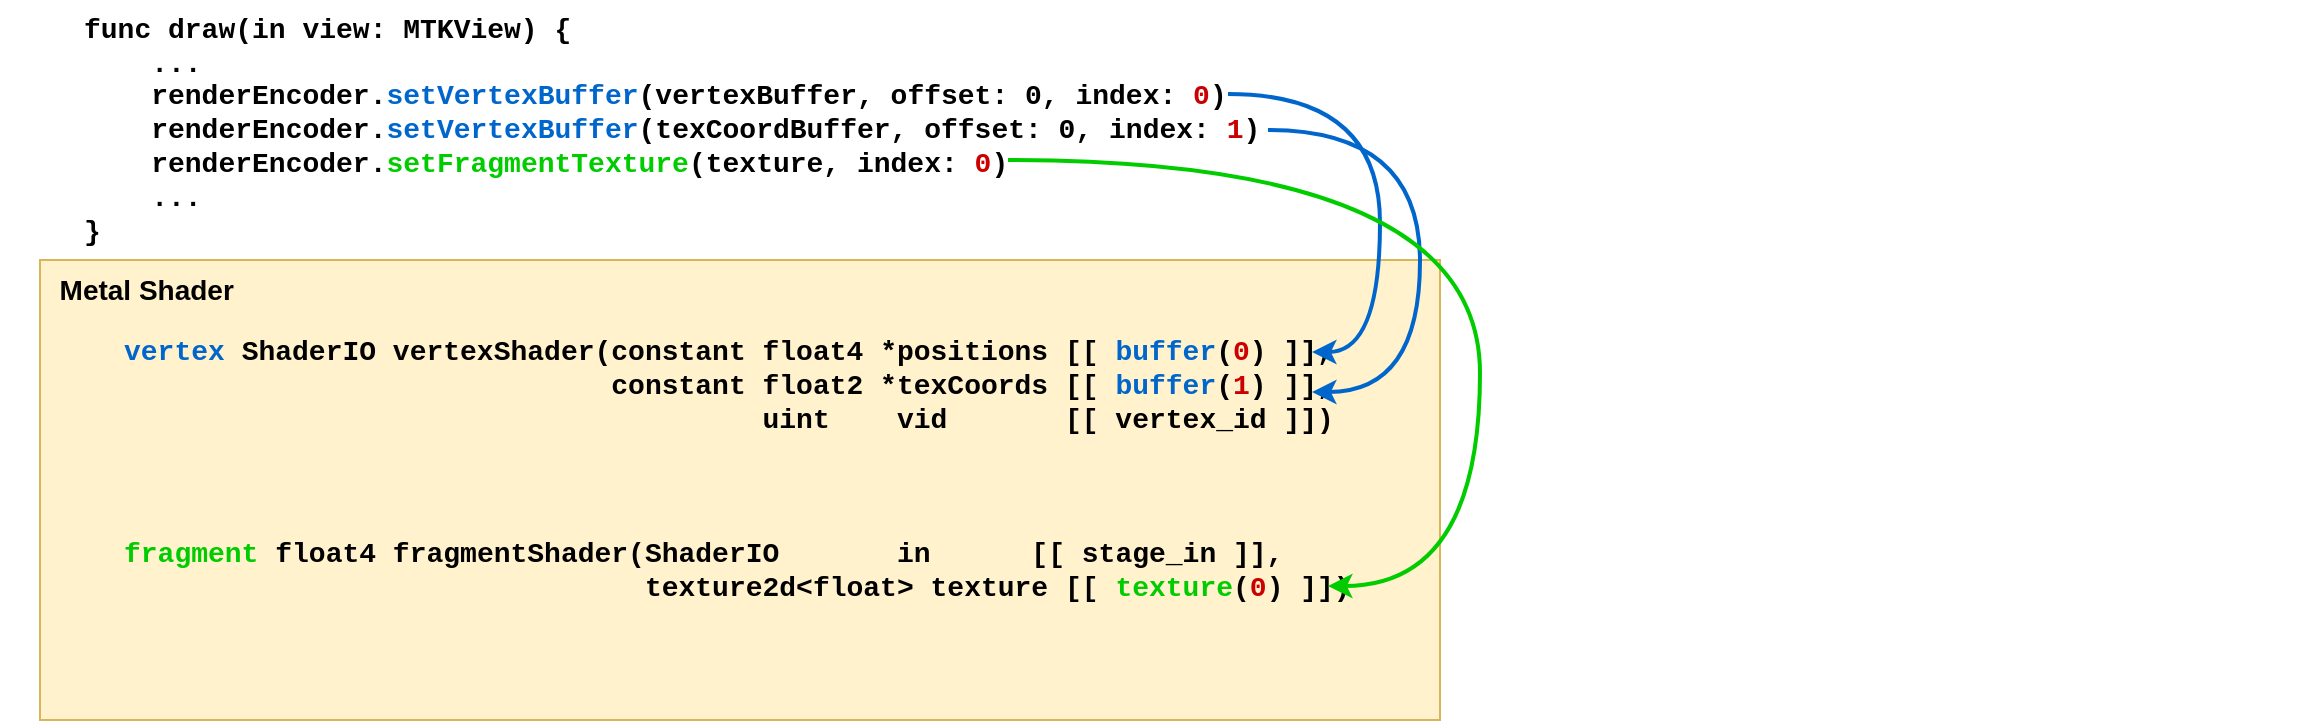 <mxfile version="21.1.2" type="device">
  <diagram name="ページ1" id="HnClHyY8cUkIvw8qRZSE">
    <mxGraphModel dx="1434" dy="791" grid="1" gridSize="10" guides="1" tooltips="1" connect="1" arrows="1" fold="1" page="1" pageScale="1" pageWidth="1169" pageHeight="827" math="0" shadow="0">
      <root>
        <mxCell id="0" />
        <mxCell id="1" parent="0" />
        <mxCell id="-aeHt35YVdPcneIBjBqU-1" value="&amp;nbsp; Metal Shader&lt;br style=&quot;font-size: 14px;&quot;&gt;" style="rounded=0;whiteSpace=wrap;html=1;align=left;verticalAlign=top;fontStyle=1;fontSize=14;fillColor=#fff2cc;strokeColor=#d6b656;" vertex="1" parent="1">
          <mxGeometry x="20" y="130" width="700" height="230" as="geometry" />
        </mxCell>
        <mxCell id="-aeHt35YVdPcneIBjBqU-2" value="&lt;div style=&quot;font-size: 14px;&quot;&gt;&lt;span style=&quot;font-size: 14px;&quot;&gt;&lt;font color=&quot;#0066cc&quot;&gt;vertex &lt;/font&gt;ShaderIO vertexShader(constant float4 *positions [[ &lt;font color=&quot;#0066cc&quot;&gt;buffer&lt;/font&gt;(&lt;/span&gt;&lt;font color=&quot;#cc0000&quot; style=&quot;font-size: 14px;&quot;&gt;0&lt;/font&gt;&lt;span style=&quot;font-size: 14px;&quot;&gt;) ]],&lt;/span&gt;&lt;/div&gt;&lt;div style=&quot;font-size: 14px;&quot;&gt;&amp;nbsp; &amp;nbsp; &amp;nbsp; &amp;nbsp; &amp;nbsp; &amp;nbsp; &amp;nbsp; &amp;nbsp; &amp;nbsp; &amp;nbsp; &amp;nbsp; &amp;nbsp; &amp;nbsp; &amp;nbsp; &amp;nbsp;constant float2 *texCoords [[ &lt;font color=&quot;#0066cc&quot;&gt;buffer&lt;/font&gt;(&lt;font style=&quot;font-size: 14px;&quot; color=&quot;#cc0000&quot;&gt;1&lt;/font&gt;) ]],&lt;/div&gt;&lt;div style=&quot;font-size: 14px;&quot;&gt;&amp;nbsp; &amp;nbsp; &amp;nbsp; &amp;nbsp; &amp;nbsp; &amp;nbsp; &amp;nbsp; &amp;nbsp; &amp;nbsp; &amp;nbsp; &amp;nbsp; &amp;nbsp; &amp;nbsp; &amp;nbsp; &amp;nbsp; &amp;nbsp; &amp;nbsp; &amp;nbsp; &amp;nbsp; uint&amp;nbsp; &amp;nbsp; vid&amp;nbsp; &amp;nbsp; &amp;nbsp; &amp;nbsp;[[ vertex_id ]])&lt;/div&gt;&lt;div style=&quot;font-size: 14px;&quot;&gt;&lt;br&gt;&lt;/div&gt;&lt;div style=&quot;font-size: 14px;&quot;&gt;&lt;br&gt;&lt;/div&gt;&lt;div style=&quot;font-size: 14px;&quot;&gt;&lt;br&gt;&lt;/div&gt;&lt;div style=&quot;font-size: 14px;&quot;&gt;&lt;div&gt;&lt;font color=&quot;#00cc00&quot;&gt;fragment &lt;/font&gt;float4 fragmentShader(ShaderIO&amp;nbsp; &amp;nbsp; &amp;nbsp; &amp;nbsp;in&amp;nbsp; &amp;nbsp; &amp;nbsp; [[ stage_in ]],&lt;/div&gt;&lt;div&gt;&amp;nbsp; &amp;nbsp; &amp;nbsp; &amp;nbsp; &amp;nbsp; &amp;nbsp; &amp;nbsp; &amp;nbsp; &amp;nbsp; &amp;nbsp; &amp;nbsp; &amp;nbsp; &amp;nbsp; &amp;nbsp; &amp;nbsp; &amp;nbsp;texture2d&amp;lt;float&amp;gt; texture [[ &lt;font color=&quot;#00cc00&quot;&gt;texture&lt;/font&gt;(&lt;font color=&quot;#cc0000&quot;&gt;0&lt;/font&gt;) ]])&lt;/div&gt;&lt;/div&gt;" style="text;html=1;align=left;verticalAlign=middle;resizable=0;points=[];autosize=1;strokeColor=none;fillColor=none;fontFamily=Courier New;fontStyle=1;fontSize=14;" vertex="1" parent="1">
          <mxGeometry x="60" y="160" width="640" height="150" as="geometry" />
        </mxCell>
        <mxCell id="-aeHt35YVdPcneIBjBqU-3" value="&lt;div style=&quot;font-size: 14px;&quot;&gt;&lt;div&gt;func draw(in view: MTKView) {&lt;/div&gt;&lt;div style=&quot;font-size: 14px;&quot;&gt;&lt;font style=&quot;font-size: 14px;&quot;&gt;&amp;nbsp; &amp;nbsp; ...&lt;/font&gt;&lt;/div&gt;&lt;div style=&quot;font-size: 14px;&quot;&gt;&lt;font style=&quot;font-size: 14px;&quot;&gt;&amp;nbsp; &amp;nbsp; renderEncoder.&lt;font color=&quot;#0066cc&quot;&gt;setVertexBuffer&lt;/font&gt;(&lt;font style=&quot;font-size: 14px;&quot;&gt;vertexBuffer&lt;/font&gt;, offset: 0, index: &lt;font style=&quot;font-size: 14px;&quot; color=&quot;#cc0000&quot;&gt;0&lt;/font&gt;)&lt;/font&gt;&lt;/div&gt;&lt;div style=&quot;font-size: 14px;&quot;&gt;&lt;font style=&quot;font-size: 14px;&quot;&gt;&amp;nbsp; &amp;nbsp; renderEncoder.&lt;font color=&quot;#0066cc&quot;&gt;setVertexBuffer&lt;/font&gt;(&lt;font style=&quot;font-size: 14px;&quot;&gt;texCoordBuffer&lt;/font&gt;, offset: 0, index: &lt;font color=&quot;#cc0000&quot; style=&quot;font-size: 14px;&quot;&gt;1&lt;/font&gt;)&lt;/font&gt;&lt;/div&gt;&lt;/div&gt;&lt;div style=&quot;font-size: 14px;&quot;&gt;&amp;nbsp; &amp;nbsp; renderEncoder.&lt;font color=&quot;#00cc00&quot;&gt;setFragmentTexture&lt;/font&gt;(texture, index: &lt;font color=&quot;#cc0000&quot; style=&quot;font-size: 14px;&quot;&gt;0&lt;/font&gt;)&lt;br style=&quot;font-size: 14px;&quot;&gt;&lt;/div&gt;&lt;div style=&quot;font-size: 14px;&quot;&gt;&amp;nbsp; &amp;nbsp; ...&lt;/div&gt;&lt;div style=&quot;font-size: 14px;&quot;&gt;}&lt;/div&gt;" style="text;html=1;align=left;verticalAlign=middle;resizable=0;points=[];autosize=1;strokeColor=none;fillColor=none;fontFamily=Courier New;fontStyle=1;fontSize=14;" vertex="1" parent="1">
          <mxGeometry x="40" width="610" height="130" as="geometry" />
        </mxCell>
        <mxCell id="-aeHt35YVdPcneIBjBqU-4" value="" style="rounded=0;whiteSpace=wrap;html=1;fillColor=none;strokeColor=none;" vertex="1" parent="1">
          <mxGeometry width="40" height="40" as="geometry" />
        </mxCell>
        <mxCell id="-aeHt35YVdPcneIBjBqU-5" value="" style="rounded=0;whiteSpace=wrap;html=1;fillColor=none;strokeColor=none;" vertex="1" parent="1">
          <mxGeometry x="1120" width="40" height="40" as="geometry" />
        </mxCell>
        <mxCell id="-aeHt35YVdPcneIBjBqU-6" value="" style="rounded=0;whiteSpace=wrap;html=1;fillColor=none;strokeColor=none;" vertex="1" parent="1">
          <mxGeometry x="636" y="166" width="20" height="20" as="geometry" />
        </mxCell>
        <mxCell id="-aeHt35YVdPcneIBjBqU-7" value="" style="rounded=0;whiteSpace=wrap;html=1;fillColor=none;strokeColor=none;" vertex="1" parent="1">
          <mxGeometry x="636" y="186" width="20" height="20" as="geometry" />
        </mxCell>
        <mxCell id="-aeHt35YVdPcneIBjBqU-8" style="edgeStyle=orthogonalEdgeStyle;shape=connector;curved=1;rounded=0;orthogonalLoop=1;jettySize=auto;html=1;entryX=1;entryY=0.5;entryDx=0;entryDy=0;labelBackgroundColor=default;strokeColor=#0066CC;fontFamily=Helvetica;fontSize=11;fontColor=default;endArrow=classic;strokeWidth=2;" edge="1" parent="1" source="-aeHt35YVdPcneIBjBqU-9" target="-aeHt35YVdPcneIBjBqU-7">
          <mxGeometry relative="1" as="geometry">
            <Array as="points">
              <mxPoint x="710" y="65" />
              <mxPoint x="710" y="196" />
            </Array>
          </mxGeometry>
        </mxCell>
        <mxCell id="-aeHt35YVdPcneIBjBqU-9" value="" style="rounded=0;whiteSpace=wrap;html=1;fillColor=none;strokeColor=none;" vertex="1" parent="1">
          <mxGeometry x="614" y="55" width="20" height="20" as="geometry" />
        </mxCell>
        <mxCell id="-aeHt35YVdPcneIBjBqU-10" style="edgeStyle=orthogonalEdgeStyle;rounded=0;orthogonalLoop=1;jettySize=auto;html=1;entryX=1;entryY=0.5;entryDx=0;entryDy=0;curved=1;strokeColor=#0066CC;strokeWidth=2;" edge="1" parent="1" source="-aeHt35YVdPcneIBjBqU-11" target="-aeHt35YVdPcneIBjBqU-6">
          <mxGeometry relative="1" as="geometry">
            <Array as="points">
              <mxPoint x="690" y="47" />
              <mxPoint x="690" y="176" />
            </Array>
          </mxGeometry>
        </mxCell>
        <mxCell id="-aeHt35YVdPcneIBjBqU-11" value="" style="rounded=0;whiteSpace=wrap;html=1;fillColor=none;strokeColor=none;" vertex="1" parent="1">
          <mxGeometry x="594" y="37" width="20" height="20" as="geometry" />
        </mxCell>
        <mxCell id="-aeHt35YVdPcneIBjBqU-12" style="edgeStyle=orthogonalEdgeStyle;rounded=0;orthogonalLoop=1;jettySize=auto;html=1;curved=1;strokeColor=#00CC00;strokeWidth=2;entryX=1;entryY=0.5;entryDx=0;entryDy=0;" edge="1" parent="1" source="-aeHt35YVdPcneIBjBqU-13" target="-aeHt35YVdPcneIBjBqU-14">
          <mxGeometry relative="1" as="geometry">
            <mxPoint x="770" y="280" as="targetPoint" />
            <Array as="points">
              <mxPoint x="740" y="80" />
              <mxPoint x="740" y="293" />
            </Array>
          </mxGeometry>
        </mxCell>
        <mxCell id="-aeHt35YVdPcneIBjBqU-13" value="" style="rounded=0;whiteSpace=wrap;html=1;fillColor=none;strokeColor=none;" vertex="1" parent="1">
          <mxGeometry x="484" y="76" width="20" height="20" as="geometry" />
        </mxCell>
        <mxCell id="-aeHt35YVdPcneIBjBqU-14" value="" style="rounded=0;whiteSpace=wrap;html=1;fillColor=none;strokeColor=none;" vertex="1" parent="1">
          <mxGeometry x="644" y="283" width="20" height="20" as="geometry" />
        </mxCell>
      </root>
    </mxGraphModel>
  </diagram>
</mxfile>
